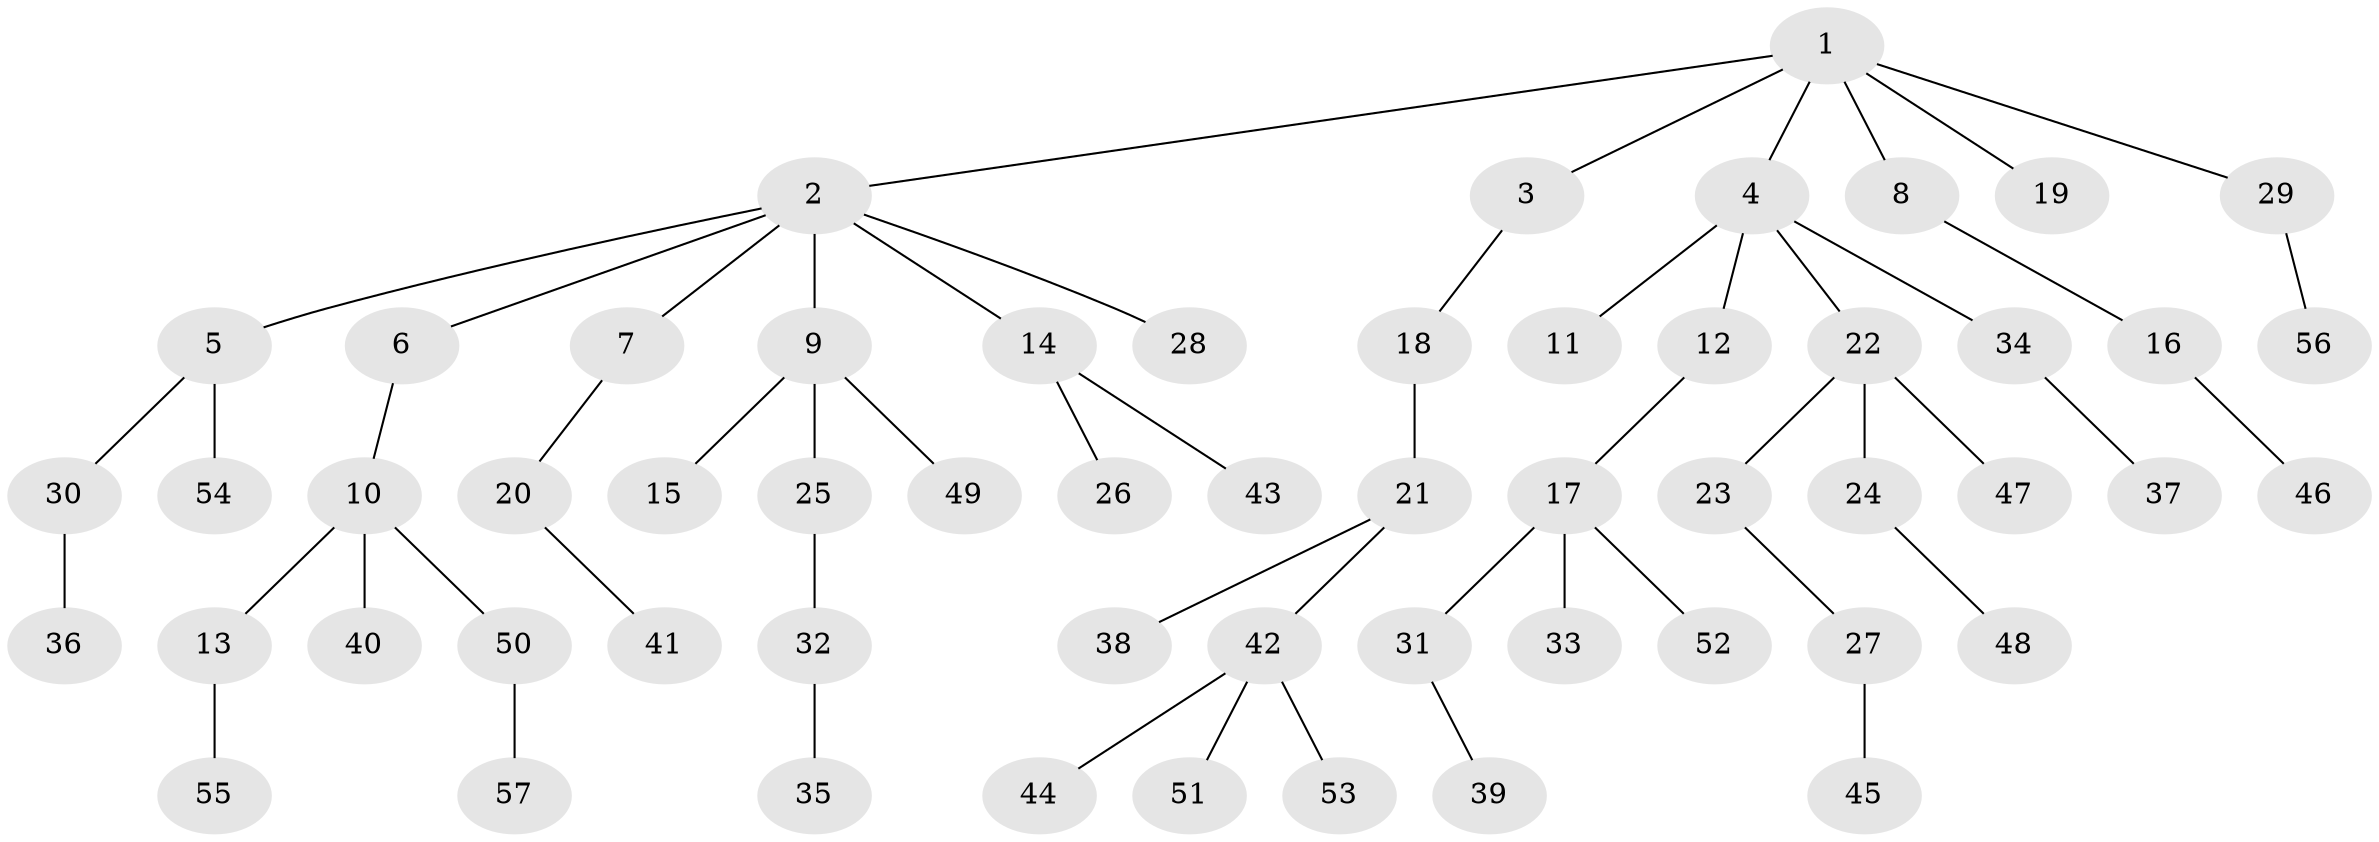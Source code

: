 // Generated by graph-tools (version 1.1) at 2025/37/03/09/25 02:37:06]
// undirected, 57 vertices, 56 edges
graph export_dot {
graph [start="1"]
  node [color=gray90,style=filled];
  1;
  2;
  3;
  4;
  5;
  6;
  7;
  8;
  9;
  10;
  11;
  12;
  13;
  14;
  15;
  16;
  17;
  18;
  19;
  20;
  21;
  22;
  23;
  24;
  25;
  26;
  27;
  28;
  29;
  30;
  31;
  32;
  33;
  34;
  35;
  36;
  37;
  38;
  39;
  40;
  41;
  42;
  43;
  44;
  45;
  46;
  47;
  48;
  49;
  50;
  51;
  52;
  53;
  54;
  55;
  56;
  57;
  1 -- 2;
  1 -- 3;
  1 -- 4;
  1 -- 8;
  1 -- 19;
  1 -- 29;
  2 -- 5;
  2 -- 6;
  2 -- 7;
  2 -- 9;
  2 -- 14;
  2 -- 28;
  3 -- 18;
  4 -- 11;
  4 -- 12;
  4 -- 22;
  4 -- 34;
  5 -- 30;
  5 -- 54;
  6 -- 10;
  7 -- 20;
  8 -- 16;
  9 -- 15;
  9 -- 25;
  9 -- 49;
  10 -- 13;
  10 -- 40;
  10 -- 50;
  12 -- 17;
  13 -- 55;
  14 -- 26;
  14 -- 43;
  16 -- 46;
  17 -- 31;
  17 -- 33;
  17 -- 52;
  18 -- 21;
  20 -- 41;
  21 -- 38;
  21 -- 42;
  22 -- 23;
  22 -- 24;
  22 -- 47;
  23 -- 27;
  24 -- 48;
  25 -- 32;
  27 -- 45;
  29 -- 56;
  30 -- 36;
  31 -- 39;
  32 -- 35;
  34 -- 37;
  42 -- 44;
  42 -- 51;
  42 -- 53;
  50 -- 57;
}
